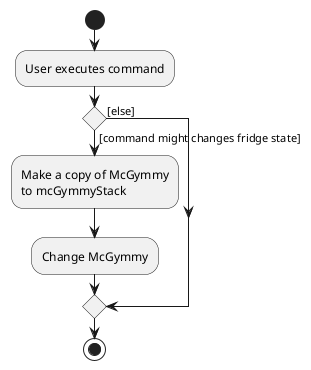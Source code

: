 @startuml
start
:User executes command;

'Since the beta syntax does not support placing the condition outside the
'diamond we place it as the true branch instead.

if () then ([command might changes fridge state])
    :Make a copy of McGymmy
    to mcGymmyStack;
    :Change McGymmy;
else ([else])
endif
stop
@enduml
